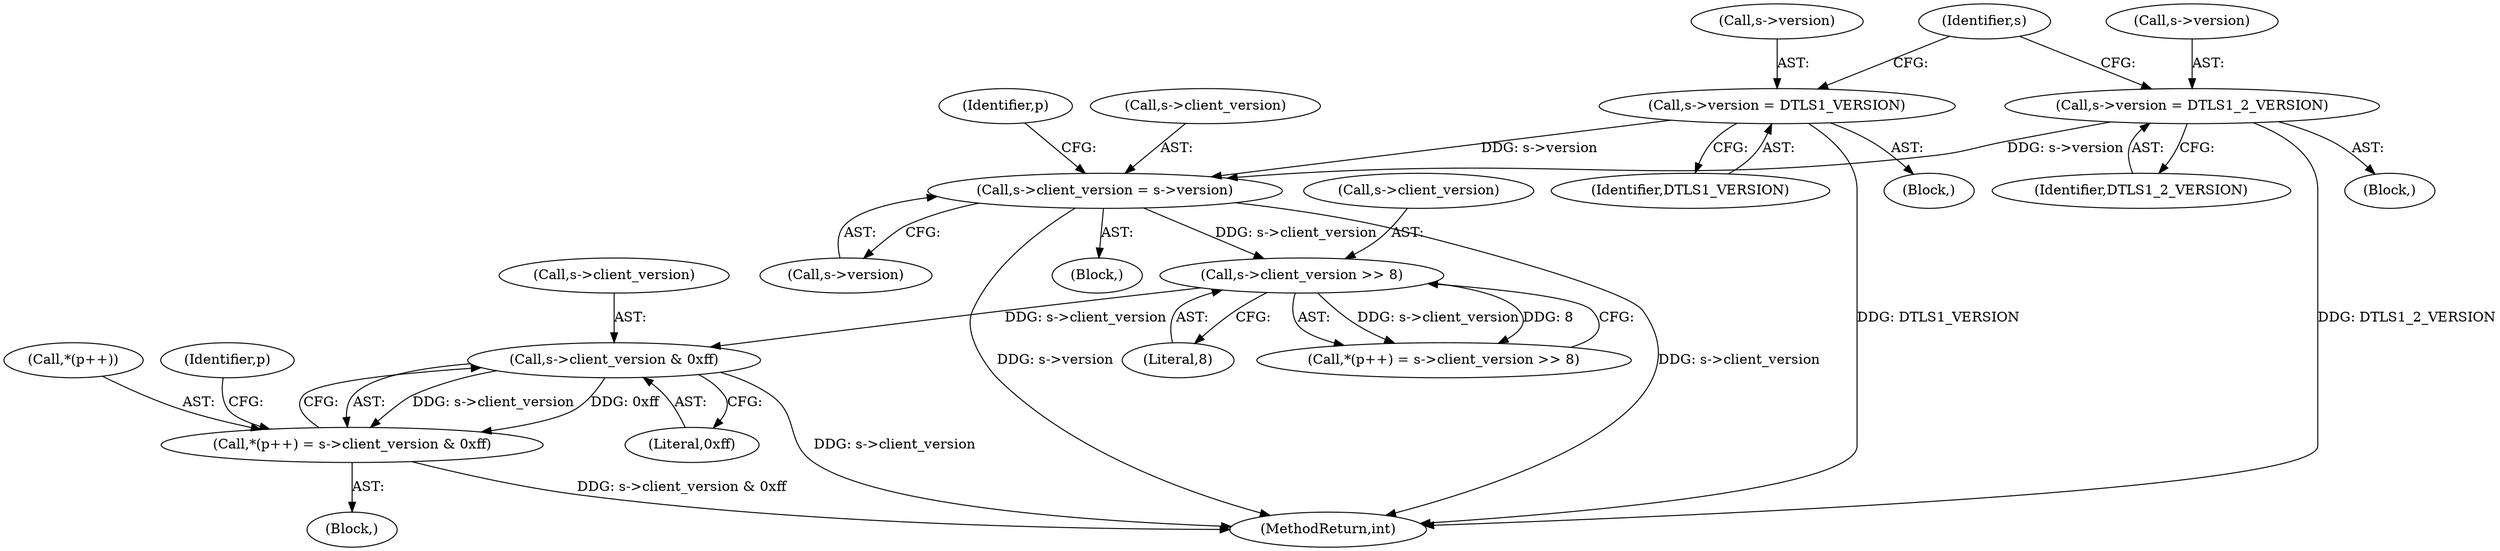 digraph "0_openssl_e1b568dd2462f7cacf98f3d117936c34e2849a6b@pointer" {
"1000330" [label="(Call,s->client_version & 0xff)"];
"1000321" [label="(Call,s->client_version >> 8)"];
"1000245" [label="(Call,s->client_version = s->version)"];
"1000224" [label="(Call,s->version = DTLS1_VERSION)"];
"1000240" [label="(Call,s->version = DTLS1_2_VERSION)"];
"1000326" [label="(Call,*(p++) = s->client_version & 0xff)"];
"1000317" [label="(Call,*(p++) = s->client_version >> 8)"];
"1000245" [label="(Call,s->client_version = s->version)"];
"1000322" [label="(Call,s->client_version)"];
"1000327" [label="(Call,*(p++))"];
"1000241" [label="(Call,s->version)"];
"1000246" [label="(Call,s->client_version)"];
"1000331" [label="(Call,s->client_version)"];
"1000330" [label="(Call,s->client_version & 0xff)"];
"1000249" [label="(Call,s->version)"];
"1000201" [label="(Block,)"];
"1000240" [label="(Call,s->version = DTLS1_2_VERSION)"];
"1000224" [label="(Call,s->version = DTLS1_VERSION)"];
"1000253" [label="(Identifier,p)"];
"1000147" [label="(Block,)"];
"1000244" [label="(Identifier,DTLS1_2_VERSION)"];
"1000551" [label="(MethodReturn,int)"];
"1000326" [label="(Call,*(p++) = s->client_version & 0xff)"];
"1000336" [label="(Identifier,p)"];
"1000247" [label="(Identifier,s)"];
"1000190" [label="(Block,)"];
"1000325" [label="(Literal,8)"];
"1000334" [label="(Literal,0xff)"];
"1000225" [label="(Call,s->version)"];
"1000321" [label="(Call,s->client_version >> 8)"];
"1000230" [label="(Block,)"];
"1000228" [label="(Identifier,DTLS1_VERSION)"];
"1000330" -> "1000326"  [label="AST: "];
"1000330" -> "1000334"  [label="CFG: "];
"1000331" -> "1000330"  [label="AST: "];
"1000334" -> "1000330"  [label="AST: "];
"1000326" -> "1000330"  [label="CFG: "];
"1000330" -> "1000551"  [label="DDG: s->client_version"];
"1000330" -> "1000326"  [label="DDG: s->client_version"];
"1000330" -> "1000326"  [label="DDG: 0xff"];
"1000321" -> "1000330"  [label="DDG: s->client_version"];
"1000321" -> "1000317"  [label="AST: "];
"1000321" -> "1000325"  [label="CFG: "];
"1000322" -> "1000321"  [label="AST: "];
"1000325" -> "1000321"  [label="AST: "];
"1000317" -> "1000321"  [label="CFG: "];
"1000321" -> "1000317"  [label="DDG: s->client_version"];
"1000321" -> "1000317"  [label="DDG: 8"];
"1000245" -> "1000321"  [label="DDG: s->client_version"];
"1000245" -> "1000190"  [label="AST: "];
"1000245" -> "1000249"  [label="CFG: "];
"1000246" -> "1000245"  [label="AST: "];
"1000249" -> "1000245"  [label="AST: "];
"1000253" -> "1000245"  [label="CFG: "];
"1000245" -> "1000551"  [label="DDG: s->client_version"];
"1000245" -> "1000551"  [label="DDG: s->version"];
"1000224" -> "1000245"  [label="DDG: s->version"];
"1000240" -> "1000245"  [label="DDG: s->version"];
"1000224" -> "1000201"  [label="AST: "];
"1000224" -> "1000228"  [label="CFG: "];
"1000225" -> "1000224"  [label="AST: "];
"1000228" -> "1000224"  [label="AST: "];
"1000247" -> "1000224"  [label="CFG: "];
"1000224" -> "1000551"  [label="DDG: DTLS1_VERSION"];
"1000240" -> "1000230"  [label="AST: "];
"1000240" -> "1000244"  [label="CFG: "];
"1000241" -> "1000240"  [label="AST: "];
"1000244" -> "1000240"  [label="AST: "];
"1000247" -> "1000240"  [label="CFG: "];
"1000240" -> "1000551"  [label="DDG: DTLS1_2_VERSION"];
"1000326" -> "1000147"  [label="AST: "];
"1000327" -> "1000326"  [label="AST: "];
"1000336" -> "1000326"  [label="CFG: "];
"1000326" -> "1000551"  [label="DDG: s->client_version & 0xff"];
}
